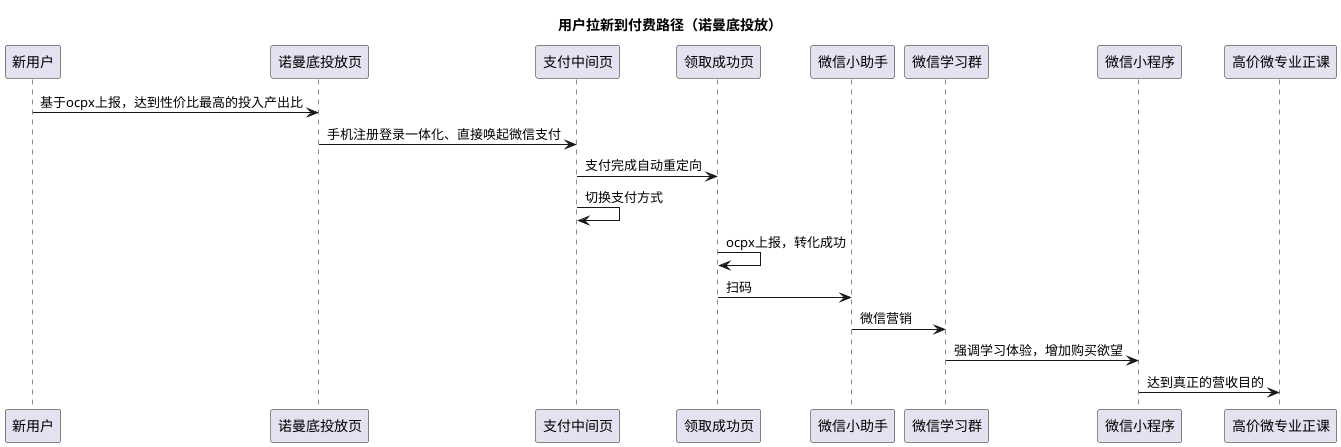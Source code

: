 @startuml
  title 用户拉新到付费路径（诺曼底投放）
  新用户 -> 诺曼底投放页:基于ocpx上报，达到性价比最高的投入产出比
  诺曼底投放页 -> 支付中间页:手机注册登录一体化、直接唤起微信支付
  支付中间页 -> 领取成功页:支付完成自动重定向
  支付中间页 -> 支付中间页:切换支付方式
  领取成功页 -> 领取成功页:ocpx上报，转化成功
  领取成功页 -> 微信小助手:扫码
  微信小助手 -> 微信学习群:微信营销
  微信学习群 -> 微信小程序:强调学习体验，增加购买欲望
  微信小程序 -> 高价微专业正课:达到真正的营收目的
@enduml